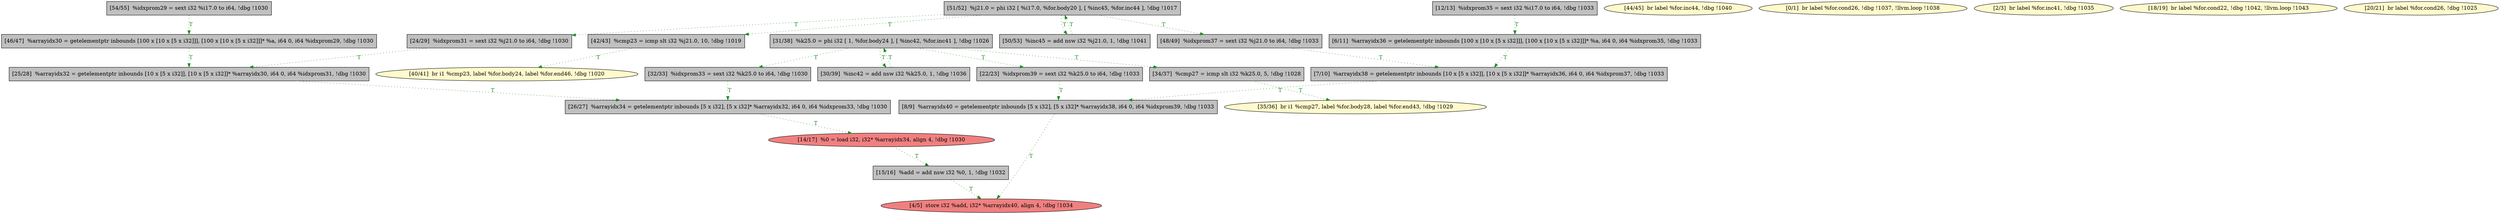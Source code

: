 
digraph G {


node1003 [fillcolor=grey,label="[54/55]  %idxprom29 = sext i32 %i17.0 to i64, !dbg !1030",shape=rectangle,style=filled ]
node1001 [fillcolor=grey,label="[50/53]  %inc45 = add nsw i32 %j21.0, 1, !dbg !1041",shape=rectangle,style=filled ]
node1000 [fillcolor=grey,label="[48/49]  %idxprom37 = sext i32 %j21.0 to i64, !dbg !1033",shape=rectangle,style=filled ]
node998 [fillcolor=grey,label="[7/10]  %arrayidx38 = getelementptr inbounds [10 x [5 x i32]], [10 x [5 x i32]]* %arrayidx36, i64 0, i64 %idxprom37, !dbg !1033",shape=rectangle,style=filled ]
node997 [fillcolor=lemonchiffon,label="[44/45]  br label %for.inc44, !dbg !1040",shape=ellipse,style=filled ]
node996 [fillcolor=grey,label="[25/28]  %arrayidx32 = getelementptr inbounds [10 x [5 x i32]], [10 x [5 x i32]]* %arrayidx30, i64 0, i64 %idxprom31, !dbg !1030",shape=rectangle,style=filled ]
node1004 [fillcolor=grey,label="[32/33]  %idxprom33 = sext i32 %k25.0 to i64, !dbg !1030",shape=rectangle,style=filled ]
node995 [fillcolor=grey,label="[8/9]  %arrayidx40 = getelementptr inbounds [5 x i32], [5 x i32]* %arrayidx38, i64 0, i64 %idxprom39, !dbg !1033",shape=rectangle,style=filled ]
node993 [fillcolor=grey,label="[15/16]  %add = add nsw i32 %0, 1, !dbg !1032",shape=rectangle,style=filled ]
node981 [fillcolor=grey,label="[12/13]  %idxprom35 = sext i32 %i17.0 to i64, !dbg !1033",shape=rectangle,style=filled ]
node985 [fillcolor=grey,label="[22/23]  %idxprom39 = sext i32 %k25.0 to i64, !dbg !1033",shape=rectangle,style=filled ]
node987 [fillcolor=grey,label="[30/39]  %inc42 = add nsw i32 %k25.0, 1, !dbg !1036",shape=rectangle,style=filled ]
node977 [fillcolor=lemonchiffon,label="[0/1]  br label %for.cond26, !dbg !1037, !llvm.loop !1038",shape=ellipse,style=filled ]
node986 [fillcolor=grey,label="[24/29]  %idxprom31 = sext i32 %j21.0 to i64, !dbg !1030",shape=rectangle,style=filled ]
node999 [fillcolor=grey,label="[46/47]  %arrayidx30 = getelementptr inbounds [100 x [10 x [5 x i32]]], [100 x [10 x [5 x i32]]]* %a, i64 0, i64 %idxprom29, !dbg !1030",shape=rectangle,style=filled ]
node978 [fillcolor=lemonchiffon,label="[2/3]  br label %for.inc41, !dbg !1035",shape=ellipse,style=filled ]
node983 [fillcolor=lemonchiffon,label="[18/19]  br label %for.cond22, !dbg !1042, !llvm.loop !1043",shape=ellipse,style=filled ]
node984 [fillcolor=lemonchiffon,label="[20/21]  br label %for.cond26, !dbg !1025",shape=ellipse,style=filled ]
node988 [fillcolor=grey,label="[34/37]  %cmp27 = icmp slt i32 %k25.0, 5, !dbg !1028",shape=rectangle,style=filled ]
node989 [fillcolor=lemonchiffon,label="[40/41]  br i1 %cmp23, label %for.body24, label %for.end46, !dbg !1020",shape=ellipse,style=filled ]
node1002 [fillcolor=grey,label="[51/52]  %j21.0 = phi i32 [ %i17.0, %for.body20 ], [ %inc45, %for.inc44 ], !dbg !1017",shape=rectangle,style=filled ]
node979 [fillcolor=lightcoral,label="[4/5]  store i32 %add, i32* %arrayidx40, align 4, !dbg !1034",shape=ellipse,style=filled ]
node990 [fillcolor=grey,label="[31/38]  %k25.0 = phi i32 [ 1, %for.body24 ], [ %inc42, %for.inc41 ], !dbg !1026",shape=rectangle,style=filled ]
node982 [fillcolor=lightcoral,label="[14/17]  %0 = load i32, i32* %arrayidx34, align 4, !dbg !1030",shape=ellipse,style=filled ]
node980 [fillcolor=grey,label="[6/11]  %arrayidx36 = getelementptr inbounds [100 x [10 x [5 x i32]]], [100 x [10 x [5 x i32]]]* %a, i64 0, i64 %idxprom35, !dbg !1033",shape=rectangle,style=filled ]
node991 [fillcolor=grey,label="[26/27]  %arrayidx34 = getelementptr inbounds [5 x i32], [5 x i32]* %arrayidx32, i64 0, i64 %idxprom33, !dbg !1030",shape=rectangle,style=filled ]
node994 [fillcolor=lemonchiffon,label="[35/36]  br i1 %cmp27, label %for.body28, label %for.end43, !dbg !1029",shape=ellipse,style=filled ]
node992 [fillcolor=grey,label="[42/43]  %cmp23 = icmp slt i32 %j21.0, 10, !dbg !1019",shape=rectangle,style=filled ]

node985->node995 [style=dotted,color=forestgreen,label="T",fontcolor=forestgreen ]
node998->node995 [style=dotted,color=forestgreen,label="T",fontcolor=forestgreen ]
node990->node1004 [style=dotted,color=forestgreen,label="T",fontcolor=forestgreen ]
node992->node989 [style=dotted,color=forestgreen,label="T",fontcolor=forestgreen ]
node995->node979 [style=dotted,color=forestgreen,label="T",fontcolor=forestgreen ]
node991->node982 [style=dotted,color=forestgreen,label="T",fontcolor=forestgreen ]
node1002->node992 [style=dotted,color=forestgreen,label="T",fontcolor=forestgreen ]
node990->node985 [style=dotted,color=forestgreen,label="T",fontcolor=forestgreen ]
node999->node996 [style=dotted,color=forestgreen,label="T",fontcolor=forestgreen ]
node987->node990 [style=dotted,color=forestgreen,label="T",fontcolor=forestgreen ]
node1003->node999 [style=dotted,color=forestgreen,label="T",fontcolor=forestgreen ]
node993->node979 [style=dotted,color=forestgreen,label="T",fontcolor=forestgreen ]
node1004->node991 [style=dotted,color=forestgreen,label="T",fontcolor=forestgreen ]
node1002->node1001 [style=dotted,color=forestgreen,label="T",fontcolor=forestgreen ]
node1000->node998 [style=dotted,color=forestgreen,label="T",fontcolor=forestgreen ]
node1002->node986 [style=dotted,color=forestgreen,label="T",fontcolor=forestgreen ]
node990->node987 [style=dotted,color=forestgreen,label="T",fontcolor=forestgreen ]
node1002->node1000 [style=dotted,color=forestgreen,label="T",fontcolor=forestgreen ]
node988->node994 [style=dotted,color=forestgreen,label="T",fontcolor=forestgreen ]
node990->node988 [style=dotted,color=forestgreen,label="T",fontcolor=forestgreen ]
node1001->node1002 [style=dotted,color=forestgreen,label="T",fontcolor=forestgreen ]
node986->node996 [style=dotted,color=forestgreen,label="T",fontcolor=forestgreen ]
node996->node991 [style=dotted,color=forestgreen,label="T",fontcolor=forestgreen ]
node982->node993 [style=dotted,color=forestgreen,label="T",fontcolor=forestgreen ]
node980->node998 [style=dotted,color=forestgreen,label="T",fontcolor=forestgreen ]
node981->node980 [style=dotted,color=forestgreen,label="T",fontcolor=forestgreen ]


}

